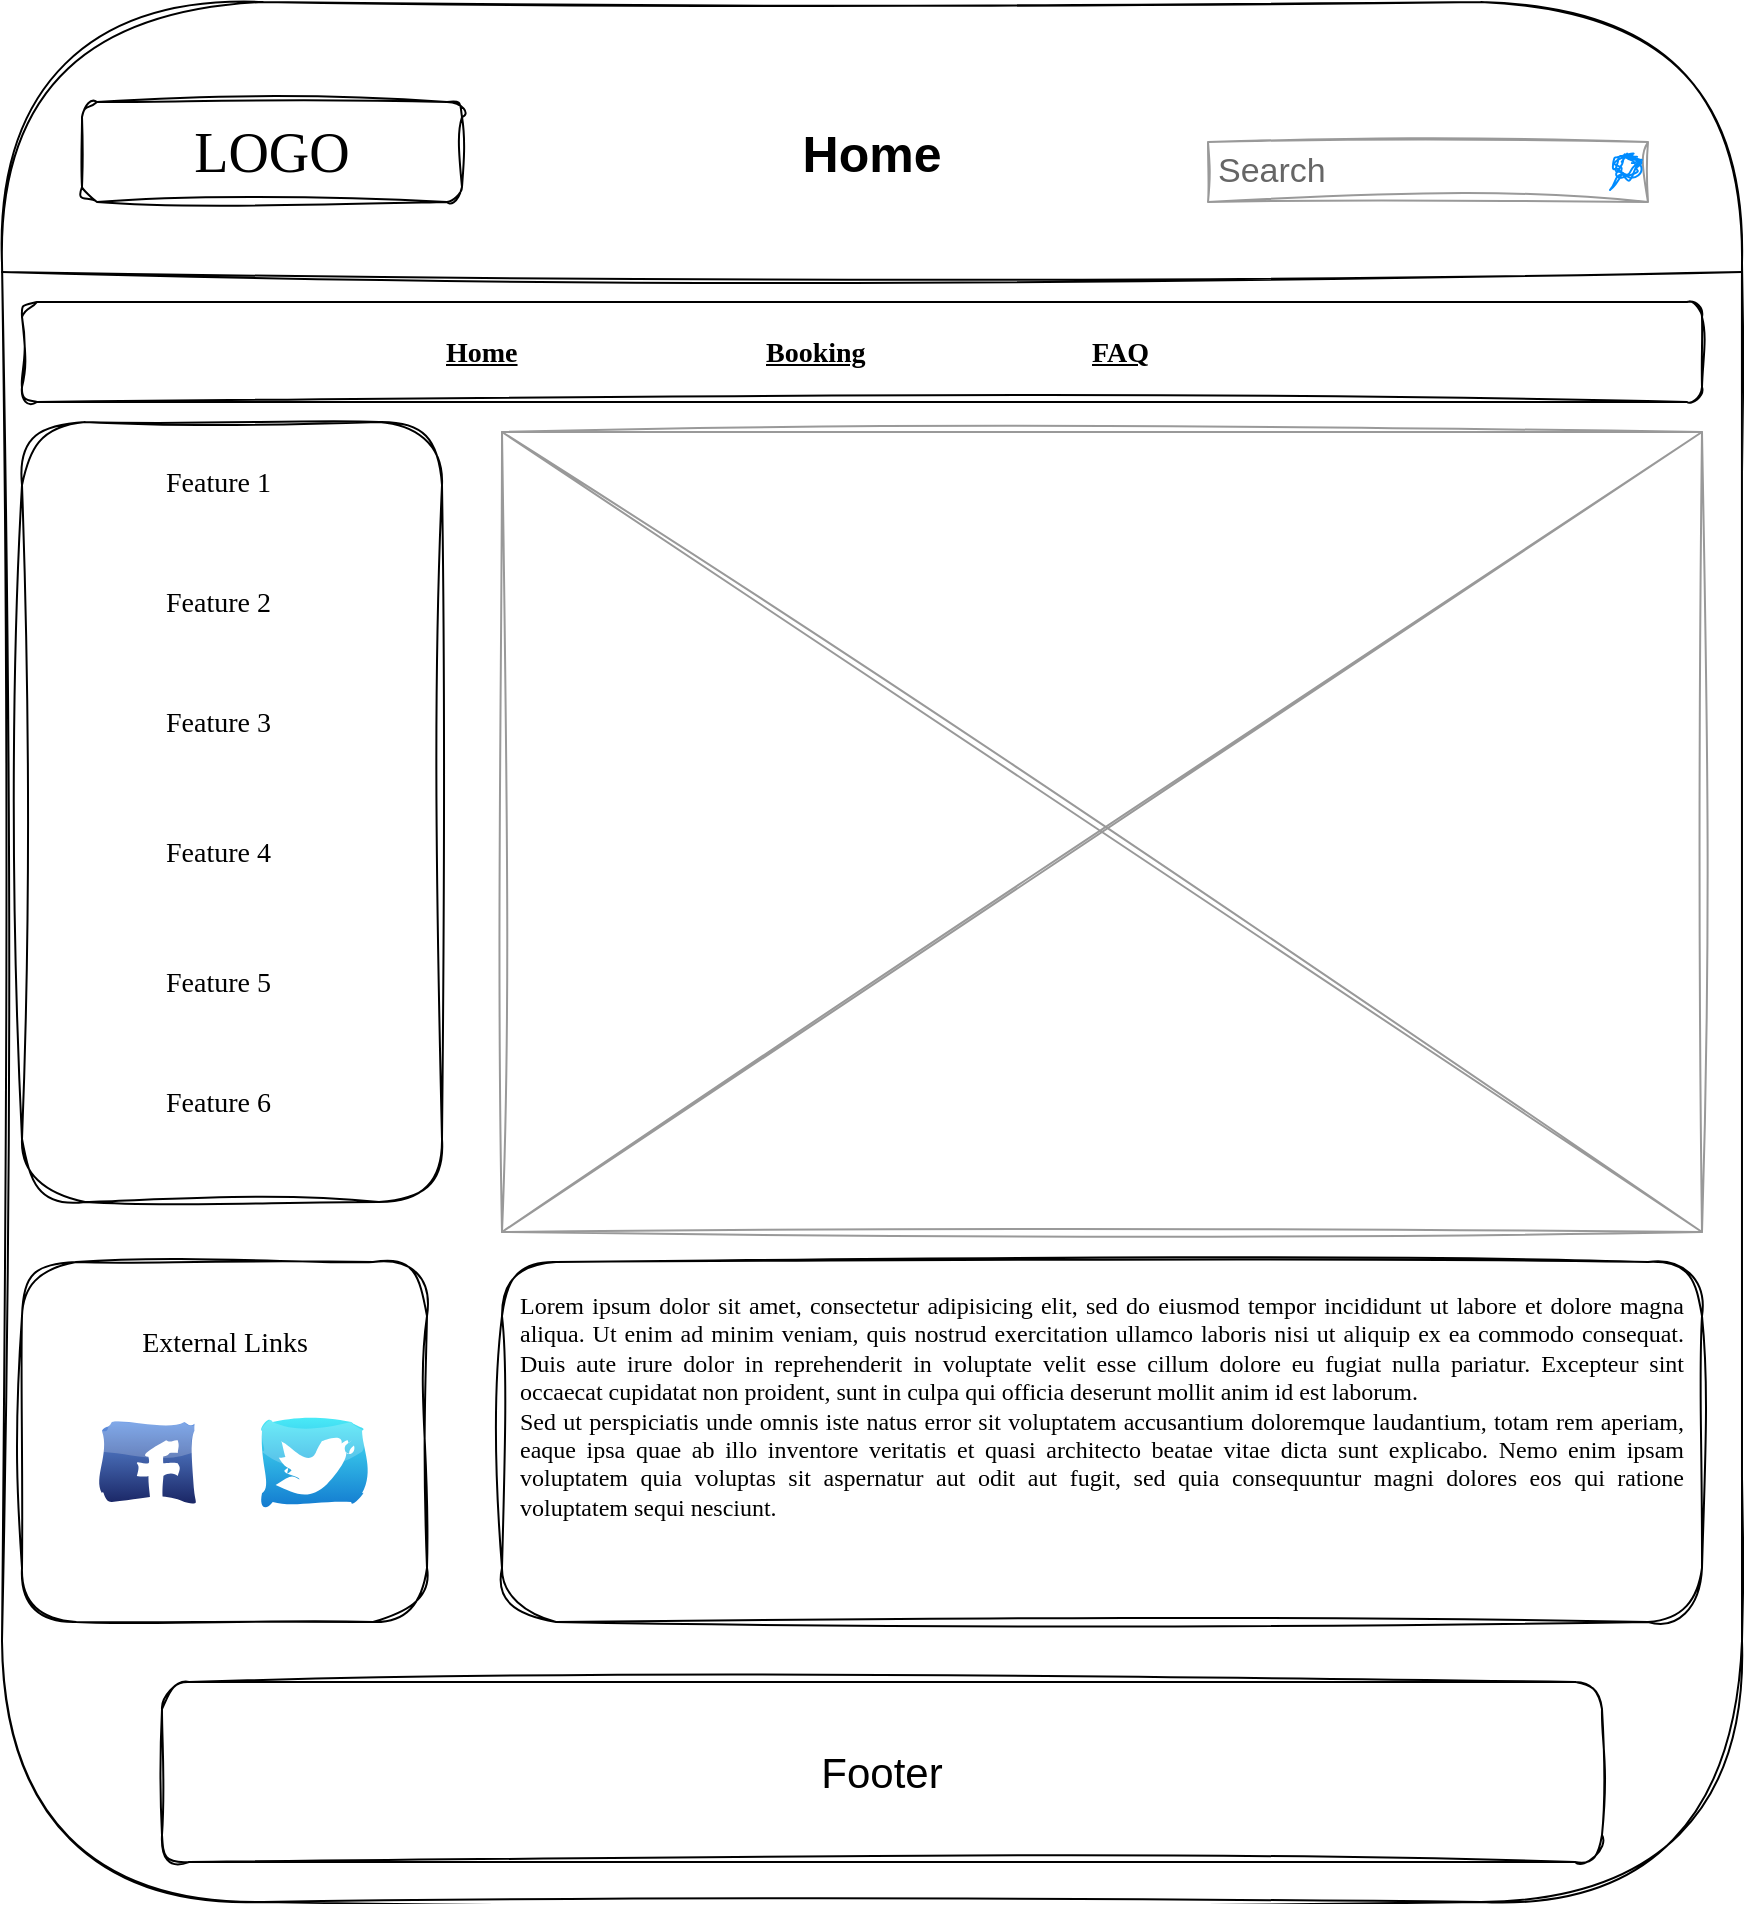 <mxfile version="26.0.2" pages="3">
  <diagram name="Home" id="XaC6Hz_LNAa9Y60NMfOU">
    <mxGraphModel dx="1180" dy="614" grid="1" gridSize="10" guides="1" tooltips="1" connect="1" arrows="1" fold="1" page="1" pageScale="1" pageWidth="1100" pageHeight="850" background="#ffffff" math="0" shadow="0">
      <root>
        <mxCell id="G28vyaHNpmjtpdS2QD_0-0" />
        <mxCell id="G28vyaHNpmjtpdS2QD_0-1" parent="G28vyaHNpmjtpdS2QD_0-0" />
        <mxCell id="G28vyaHNpmjtpdS2QD_0-2" value="" style="whiteSpace=wrap;html=1;rounded=1;shadow=0;labelBackgroundColor=none;strokeColor=#000000;strokeWidth=1;fillColor=none;fontFamily=Verdana;fontSize=12;fontColor=#000000;align=center;comic=1;glass=0;sketch=1;curveFitting=1;jiggle=2;" vertex="1" parent="G28vyaHNpmjtpdS2QD_0-1">
          <mxGeometry x="20" y="10" width="870" height="950" as="geometry" />
        </mxCell>
        <mxCell id="G28vyaHNpmjtpdS2QD_0-3" value="LOGO" style="whiteSpace=wrap;html=1;rounded=1;shadow=0;labelBackgroundColor=none;strokeWidth=1;fontFamily=Verdana;fontSize=28;align=center;comic=1;sketch=1;curveFitting=1;jiggle=2;" vertex="1" parent="G28vyaHNpmjtpdS2QD_0-1">
          <mxGeometry x="60" y="60" width="190" height="50" as="geometry" />
        </mxCell>
        <mxCell id="G28vyaHNpmjtpdS2QD_0-4" value="Search" style="strokeWidth=1;shadow=0;dashed=0;align=center;html=1;shape=mxgraph.mockup.forms.searchBox;strokeColor=#999999;mainText=;strokeColor2=#008cff;fontColor=#666666;fontSize=17;align=left;spacingLeft=3;rounded=1;labelBackgroundColor=none;comic=1;sketch=1;curveFitting=1;jiggle=2;" vertex="1" parent="G28vyaHNpmjtpdS2QD_0-1">
          <mxGeometry x="623" y="80" width="220" height="30" as="geometry" />
        </mxCell>
        <mxCell id="G28vyaHNpmjtpdS2QD_0-5" value="" style="line;strokeWidth=1;html=1;rounded=1;shadow=0;labelBackgroundColor=none;fillColor=none;fontFamily=Verdana;fontSize=14;fontColor=#000000;align=center;comic=1;sketch=1;curveFitting=1;jiggle=2;" vertex="1" parent="G28vyaHNpmjtpdS2QD_0-1">
          <mxGeometry x="20" y="140" width="870" height="10" as="geometry" />
        </mxCell>
        <mxCell id="G28vyaHNpmjtpdS2QD_0-6" value="" style="whiteSpace=wrap;html=1;rounded=1;shadow=0;labelBackgroundColor=none;strokeWidth=1;fillColor=none;fontFamily=Verdana;fontSize=12;align=center;comic=1;sketch=1;curveFitting=1;jiggle=2;" vertex="1" parent="G28vyaHNpmjtpdS2QD_0-1">
          <mxGeometry x="30" y="160" width="840" height="50" as="geometry" />
        </mxCell>
        <mxCell id="G28vyaHNpmjtpdS2QD_0-7" value="&lt;b&gt;&lt;u&gt;Home&lt;/u&gt;&lt;/b&gt;" style="text;html=1;points=[];align=left;verticalAlign=top;spacingTop=-4;fontSize=14;fontFamily=Verdana;rounded=1;sketch=1;curveFitting=1;jiggle=2;" vertex="1" parent="G28vyaHNpmjtpdS2QD_0-1">
          <mxGeometry x="240" y="175" width="60" height="20" as="geometry" />
        </mxCell>
        <mxCell id="G28vyaHNpmjtpdS2QD_0-8" value="&lt;b&gt;&lt;u&gt;Booking&lt;/u&gt;&lt;/b&gt;" style="text;html=1;points=[];align=left;verticalAlign=top;spacingTop=-4;fontSize=14;fontFamily=Verdana;rounded=1;sketch=1;curveFitting=1;jiggle=2;" vertex="1" parent="G28vyaHNpmjtpdS2QD_0-1">
          <mxGeometry x="400" y="175" width="60" height="20" as="geometry" />
        </mxCell>
        <mxCell id="G28vyaHNpmjtpdS2QD_0-9" value="&lt;b&gt;&lt;u&gt;FAQ&lt;/u&gt;&lt;/b&gt;" style="text;html=1;points=[];align=left;verticalAlign=top;spacingTop=-4;fontSize=14;fontFamily=Verdana;rounded=1;sketch=1;curveFitting=1;jiggle=2;" vertex="1" parent="G28vyaHNpmjtpdS2QD_0-1">
          <mxGeometry x="563" y="175" width="60" height="20" as="geometry" />
        </mxCell>
        <mxCell id="G28vyaHNpmjtpdS2QD_0-10" value="&lt;div style=&quot;text-align: justify&quot;&gt;&lt;span&gt;Lorem ipsum dolor sit amet, consectetur adipisicing elit, sed do eiusmod tempor incididunt ut labore et dolore magna aliqua. Ut enim ad minim veniam, quis nostrud exercitation ullamco laboris nisi ut aliquip ex ea commodo consequat. Duis aute irure dolor in reprehenderit in voluptate velit esse cillum dolore eu fugiat nulla pariatur. Excepteur sint occaecat cupidatat non proident, sunt in culpa qui officia deserunt mollit anim id est laborum.&lt;/span&gt;&lt;/div&gt;&lt;div style=&quot;text-align: justify&quot;&gt;&lt;span&gt;Sed ut perspiciatis unde omnis iste natus error sit voluptatem accusantium doloremque laudantium, totam rem aperiam, eaque ipsa quae ab illo inventore veritatis et quasi architecto beatae vitae dicta sunt explicabo. Nemo enim ipsam voluptatem quia voluptas sit aspernatur aut odit aut fugit, sed quia consequuntur magni dolores eos qui ratione voluptatem sequi nesciunt.&amp;nbsp;&lt;/span&gt;&lt;/div&gt;" style="whiteSpace=wrap;html=1;rounded=1;shadow=0;labelBackgroundColor=none;strokeWidth=1;fillColor=none;fontFamily=Verdana;fontSize=12;align=center;verticalAlign=top;spacing=10;comic=1;sketch=1;curveFitting=1;jiggle=2;" vertex="1" parent="G28vyaHNpmjtpdS2QD_0-1">
          <mxGeometry x="270" y="640" width="600" height="180" as="geometry" />
        </mxCell>
        <mxCell id="G28vyaHNpmjtpdS2QD_0-11" value="" style="verticalLabelPosition=bottom;shadow=0;dashed=0;align=center;html=1;verticalAlign=top;strokeWidth=1;shape=mxgraph.mockup.graphics.simpleIcon;strokeColor=#999999;rounded=1;labelBackgroundColor=none;fontFamily=Verdana;fontSize=14;fontColor=#000000;comic=1;sketch=1;curveFitting=1;jiggle=2;" vertex="1" parent="G28vyaHNpmjtpdS2QD_0-1">
          <mxGeometry x="270" y="225" width="600" height="400" as="geometry" />
        </mxCell>
        <mxCell id="G28vyaHNpmjtpdS2QD_0-12" value="" style="whiteSpace=wrap;html=1;rounded=1;shadow=0;labelBackgroundColor=none;strokeWidth=1;fillColor=none;fontFamily=Verdana;fontSize=12;align=center;comic=1;sketch=1;curveFitting=1;jiggle=2;" vertex="1" parent="G28vyaHNpmjtpdS2QD_0-1">
          <mxGeometry x="30" y="220" width="210" height="390" as="geometry" />
        </mxCell>
        <mxCell id="G28vyaHNpmjtpdS2QD_0-13" value="" style="whiteSpace=wrap;html=1;rounded=1;shadow=0;labelBackgroundColor=none;strokeWidth=1;fillColor=none;fontFamily=Verdana;fontSize=12;align=center;comic=1;sketch=1;curveFitting=1;jiggle=2;" vertex="1" parent="G28vyaHNpmjtpdS2QD_0-1">
          <mxGeometry x="30" y="640" width="202.5" height="180" as="geometry" />
        </mxCell>
        <mxCell id="G28vyaHNpmjtpdS2QD_0-14" value="External Links" style="text;html=1;points=[];align=center;verticalAlign=top;spacingTop=-4;fontSize=14;fontFamily=Verdana;rounded=1;sketch=1;curveFitting=1;jiggle=2;" vertex="1" parent="G28vyaHNpmjtpdS2QD_0-1">
          <mxGeometry x="46.25" y="670" width="170" height="20" as="geometry" />
        </mxCell>
        <mxCell id="G28vyaHNpmjtpdS2QD_0-15" value="Feature 1" style="text;html=1;points=[];align=left;verticalAlign=top;spacingTop=-4;fontSize=14;fontFamily=Verdana;rounded=1;sketch=1;curveFitting=1;jiggle=2;" vertex="1" parent="G28vyaHNpmjtpdS2QD_0-1">
          <mxGeometry x="100" y="240" width="170" height="20" as="geometry" />
        </mxCell>
        <mxCell id="G28vyaHNpmjtpdS2QD_0-16" value="Feature 2" style="text;html=1;points=[];align=left;verticalAlign=top;spacingTop=-4;fontSize=14;fontFamily=Verdana;rounded=1;sketch=1;curveFitting=1;jiggle=2;" vertex="1" parent="G28vyaHNpmjtpdS2QD_0-1">
          <mxGeometry x="100" y="300" width="170" height="20" as="geometry" />
        </mxCell>
        <mxCell id="G28vyaHNpmjtpdS2QD_0-17" value="Feature 3" style="text;html=1;points=[];align=left;verticalAlign=top;spacingTop=-4;fontSize=14;fontFamily=Verdana;rounded=1;sketch=1;curveFitting=1;jiggle=2;" vertex="1" parent="G28vyaHNpmjtpdS2QD_0-1">
          <mxGeometry x="100" y="360" width="170" height="20" as="geometry" />
        </mxCell>
        <mxCell id="G28vyaHNpmjtpdS2QD_0-18" value="Feature 4" style="text;html=1;points=[];align=left;verticalAlign=top;spacingTop=-4;fontSize=14;fontFamily=Verdana;rounded=1;sketch=1;curveFitting=1;jiggle=2;" vertex="1" parent="G28vyaHNpmjtpdS2QD_0-1">
          <mxGeometry x="100" y="425" width="170" height="20" as="geometry" />
        </mxCell>
        <mxCell id="G28vyaHNpmjtpdS2QD_0-19" value="Feature 5" style="text;html=1;points=[];align=left;verticalAlign=top;spacingTop=-4;fontSize=14;fontFamily=Verdana;rounded=1;sketch=1;curveFitting=1;jiggle=2;" vertex="1" parent="G28vyaHNpmjtpdS2QD_0-1">
          <mxGeometry x="100" y="490" width="170" height="20" as="geometry" />
        </mxCell>
        <mxCell id="G28vyaHNpmjtpdS2QD_0-20" value="Feature 6" style="text;html=1;points=[];align=left;verticalAlign=top;spacingTop=-4;fontSize=14;fontFamily=Verdana;rounded=1;sketch=1;curveFitting=1;jiggle=2;" vertex="1" parent="G28vyaHNpmjtpdS2QD_0-1">
          <mxGeometry x="100" y="550" width="170" height="20" as="geometry" />
        </mxCell>
        <mxCell id="G28vyaHNpmjtpdS2QD_0-21" value="" style="dashed=0;outlineConnect=0;html=1;align=center;labelPosition=center;verticalLabelPosition=bottom;verticalAlign=top;shape=mxgraph.webicons.facebook;fillColor=#6294E4;gradientColor=#1A2665;sketch=1;hachureGap=4;jiggle=2;curveFitting=1;fontFamily=Architects Daughter;fontSource=https%3A%2F%2Ffonts.googleapis.com%2Fcss%3Ffamily%3DArchitects%2BDaughter;" vertex="1" parent="G28vyaHNpmjtpdS2QD_0-1">
          <mxGeometry x="70" y="720" width="46.2" height="40" as="geometry" />
        </mxCell>
        <mxCell id="G28vyaHNpmjtpdS2QD_0-22" value="" style="dashed=0;outlineConnect=0;html=1;align=center;labelPosition=center;verticalLabelPosition=bottom;verticalAlign=top;shape=mxgraph.webicons.twitter;fillColor=#49EAF7;gradientColor=#137BD0;sketch=1;hachureGap=4;jiggle=2;curveFitting=1;fontFamily=Architects Daughter;fontSource=https%3A%2F%2Ffonts.googleapis.com%2Fcss%3Ffamily%3DArchitects%2BDaughter;" vertex="1" parent="G28vyaHNpmjtpdS2QD_0-1">
          <mxGeometry x="150" y="720" width="50" height="40" as="geometry" />
        </mxCell>
        <mxCell id="G28vyaHNpmjtpdS2QD_0-23" value="&lt;font style=&quot;font-size: 21px;&quot; face=&quot;Helvetica&quot;&gt;Footer&lt;/font&gt;" style="rounded=1;whiteSpace=wrap;html=1;sketch=1;hachureGap=4;jiggle=2;curveFitting=1;fontFamily=Architects Daughter;fontSource=https%3A%2F%2Ffonts.googleapis.com%2Fcss%3Ffamily%3DArchitects%2BDaughter;labelBackgroundColor=default;" vertex="1" parent="G28vyaHNpmjtpdS2QD_0-1">
          <mxGeometry x="100" y="850" width="720" height="90" as="geometry" />
        </mxCell>
        <mxCell id="1MUycTAKdErkdJ3vbtHh-1" value="&lt;b&gt;&lt;font face=&quot;Helvetica&quot; style=&quot;font-size: 25px;&quot;&gt;Home&lt;/font&gt;&lt;/b&gt;" style="text;html=1;align=center;verticalAlign=middle;whiteSpace=wrap;rounded=0;fontFamily=Architects Daughter;fontSource=https%3A%2F%2Ffonts.googleapis.com%2Fcss%3Ffamily%3DArchitects%2BDaughter;" vertex="1" parent="G28vyaHNpmjtpdS2QD_0-1">
          <mxGeometry x="425" y="70" width="60" height="30" as="geometry" />
        </mxCell>
      </root>
    </mxGraphModel>
  </diagram>
  <diagram name="Booking" id="ecpFDV5zq_bgZKUu9k1b">
    <mxGraphModel dx="1180" dy="614" grid="1" gridSize="10" guides="1" tooltips="1" connect="1" arrows="1" fold="1" page="1" pageScale="1" pageWidth="1100" pageHeight="850" background="none" math="0" shadow="0">
      <root>
        <mxCell id="sIYdz7hHv7Ddc4teHXMI-0" />
        <mxCell id="sIYdz7hHv7Ddc4teHXMI-1" parent="sIYdz7hHv7Ddc4teHXMI-0" />
        <mxCell id="sIYdz7hHv7Ddc4teHXMI-2" value="" style="whiteSpace=wrap;html=1;rounded=1;shadow=0;labelBackgroundColor=none;strokeColor=#000000;strokeWidth=1;fillColor=none;fontFamily=Verdana;fontSize=12;fontColor=#000000;align=center;comic=1;glass=0;sketch=1;curveFitting=1;jiggle=2;" vertex="1" parent="sIYdz7hHv7Ddc4teHXMI-1">
          <mxGeometry x="20" y="10" width="870" height="950" as="geometry" />
        </mxCell>
        <mxCell id="sIYdz7hHv7Ddc4teHXMI-3" value="LOGO" style="whiteSpace=wrap;html=1;rounded=1;shadow=0;labelBackgroundColor=none;strokeWidth=1;fontFamily=Verdana;fontSize=28;align=center;comic=1;sketch=1;curveFitting=1;jiggle=2;" vertex="1" parent="sIYdz7hHv7Ddc4teHXMI-1">
          <mxGeometry x="60" y="60" width="190" height="50" as="geometry" />
        </mxCell>
        <mxCell id="sIYdz7hHv7Ddc4teHXMI-4" value="Search" style="strokeWidth=1;shadow=0;dashed=0;align=center;html=1;shape=mxgraph.mockup.forms.searchBox;strokeColor=#999999;mainText=;strokeColor2=#008cff;fontColor=#666666;fontSize=17;align=left;spacingLeft=3;rounded=1;labelBackgroundColor=none;comic=1;sketch=1;curveFitting=1;jiggle=2;" vertex="1" parent="sIYdz7hHv7Ddc4teHXMI-1">
          <mxGeometry x="623" y="80" width="220" height="30" as="geometry" />
        </mxCell>
        <mxCell id="sIYdz7hHv7Ddc4teHXMI-5" value="" style="line;strokeWidth=1;html=1;rounded=1;shadow=0;labelBackgroundColor=none;fillColor=none;fontFamily=Verdana;fontSize=14;fontColor=#000000;align=center;comic=1;sketch=1;curveFitting=1;jiggle=2;" vertex="1" parent="sIYdz7hHv7Ddc4teHXMI-1">
          <mxGeometry x="20" y="140" width="870" height="10" as="geometry" />
        </mxCell>
        <mxCell id="sIYdz7hHv7Ddc4teHXMI-6" value="" style="whiteSpace=wrap;html=1;rounded=1;shadow=0;labelBackgroundColor=none;strokeWidth=1;fillColor=none;fontFamily=Verdana;fontSize=12;align=center;comic=1;sketch=1;curveFitting=1;jiggle=2;" vertex="1" parent="sIYdz7hHv7Ddc4teHXMI-1">
          <mxGeometry x="30" y="160" width="840" height="50" as="geometry" />
        </mxCell>
        <mxCell id="sIYdz7hHv7Ddc4teHXMI-7" value="&lt;b&gt;&lt;u&gt;Home&lt;/u&gt;&lt;/b&gt;" style="text;html=1;points=[];align=left;verticalAlign=top;spacingTop=-4;fontSize=14;fontFamily=Verdana;rounded=1;sketch=1;curveFitting=1;jiggle=2;" vertex="1" parent="sIYdz7hHv7Ddc4teHXMI-1">
          <mxGeometry x="240" y="175" width="60" height="20" as="geometry" />
        </mxCell>
        <mxCell id="sIYdz7hHv7Ddc4teHXMI-8" value="&lt;b&gt;&lt;u&gt;Booking&lt;/u&gt;&lt;/b&gt;" style="text;html=1;points=[];align=left;verticalAlign=top;spacingTop=-4;fontSize=14;fontFamily=Verdana;rounded=1;sketch=1;curveFitting=1;jiggle=2;" vertex="1" parent="sIYdz7hHv7Ddc4teHXMI-1">
          <mxGeometry x="400" y="175" width="60" height="20" as="geometry" />
        </mxCell>
        <mxCell id="sIYdz7hHv7Ddc4teHXMI-9" value="&lt;b&gt;&lt;u&gt;FAQ&lt;/u&gt;&lt;/b&gt;" style="text;html=1;points=[];align=left;verticalAlign=top;spacingTop=-4;fontSize=14;fontFamily=Verdana;rounded=1;sketch=1;curveFitting=1;jiggle=2;" vertex="1" parent="sIYdz7hHv7Ddc4teHXMI-1">
          <mxGeometry x="563" y="175" width="60" height="20" as="geometry" />
        </mxCell>
        <mxCell id="sIYdz7hHv7Ddc4teHXMI-10" value="&lt;div style=&quot;text-align: justify&quot;&gt;&lt;span&gt;Lorem ipsum dolor sit amet, consectetur adipisicing elit, sed do eiusmod tempor incididunt ut labore et dolore magna aliqua. Ut enim ad minim veniam, quis nostrud exercitation ullamco laboris nisi ut aliquip ex ea commodo consequat. Duis aute irure dolor in reprehenderit in voluptate velit esse cillum dolore eu fugiat nulla pariatur. Excepteur sint occaecat cupidatat non proident, sunt in culpa qui officia deserunt mollit anim id est laborum.&lt;/span&gt;&lt;/div&gt;&lt;div style=&quot;text-align: justify&quot;&gt;&lt;span&gt;Sed ut perspiciatis unde omnis iste natus error sit voluptatem accusantium doloremque laudantium, totam rem aperiam, eaque ipsa quae ab illo inventore veritatis et quasi architecto beatae vitae dicta sunt explicabo. Nemo enim ipsam voluptatem quia voluptas sit aspernatur aut odit aut fugit, sed quia consequuntur magni dolores eos qui ratione voluptatem sequi nesciunt.&amp;nbsp;&lt;/span&gt;&lt;/div&gt;" style="whiteSpace=wrap;html=1;rounded=1;shadow=0;labelBackgroundColor=none;strokeWidth=1;fillColor=none;fontFamily=Verdana;fontSize=12;align=center;verticalAlign=top;spacing=10;comic=1;sketch=1;curveFitting=1;jiggle=2;" vertex="1" parent="sIYdz7hHv7Ddc4teHXMI-1">
          <mxGeometry x="270" y="640" width="600" height="180" as="geometry" />
        </mxCell>
        <mxCell id="sIYdz7hHv7Ddc4teHXMI-11" value="" style="verticalLabelPosition=bottom;shadow=0;dashed=0;align=center;html=1;verticalAlign=top;strokeWidth=1;shape=mxgraph.mockup.graphics.simpleIcon;strokeColor=#999999;rounded=1;labelBackgroundColor=none;fontFamily=Verdana;fontSize=14;fontColor=#000000;comic=1;sketch=1;curveFitting=1;jiggle=2;" vertex="1" parent="sIYdz7hHv7Ddc4teHXMI-1">
          <mxGeometry x="270" y="225" width="600" height="400" as="geometry" />
        </mxCell>
        <mxCell id="sIYdz7hHv7Ddc4teHXMI-12" value="" style="whiteSpace=wrap;html=1;rounded=1;shadow=0;labelBackgroundColor=none;strokeWidth=1;fillColor=none;fontFamily=Verdana;fontSize=12;align=center;comic=1;sketch=1;curveFitting=1;jiggle=2;" vertex="1" parent="sIYdz7hHv7Ddc4teHXMI-1">
          <mxGeometry x="30" y="220" width="210" height="390" as="geometry" />
        </mxCell>
        <mxCell id="sIYdz7hHv7Ddc4teHXMI-13" value="" style="whiteSpace=wrap;html=1;rounded=1;shadow=0;labelBackgroundColor=none;strokeWidth=1;fillColor=none;fontFamily=Verdana;fontSize=12;align=center;comic=1;sketch=1;curveFitting=1;jiggle=2;" vertex="1" parent="sIYdz7hHv7Ddc4teHXMI-1">
          <mxGeometry x="30" y="640" width="202.5" height="180" as="geometry" />
        </mxCell>
        <mxCell id="sIYdz7hHv7Ddc4teHXMI-14" value="External Links" style="text;html=1;points=[];align=center;verticalAlign=top;spacingTop=-4;fontSize=14;fontFamily=Verdana;rounded=1;sketch=1;curveFitting=1;jiggle=2;" vertex="1" parent="sIYdz7hHv7Ddc4teHXMI-1">
          <mxGeometry x="46.25" y="670" width="170" height="20" as="geometry" />
        </mxCell>
        <mxCell id="sIYdz7hHv7Ddc4teHXMI-15" value="Feature 1" style="text;html=1;points=[];align=left;verticalAlign=top;spacingTop=-4;fontSize=14;fontFamily=Verdana;rounded=1;sketch=1;curveFitting=1;jiggle=2;" vertex="1" parent="sIYdz7hHv7Ddc4teHXMI-1">
          <mxGeometry x="100" y="270" width="170" height="20" as="geometry" />
        </mxCell>
        <mxCell id="sIYdz7hHv7Ddc4teHXMI-16" value="Feature 2" style="text;html=1;points=[];align=left;verticalAlign=top;spacingTop=-4;fontSize=14;fontFamily=Verdana;rounded=1;sketch=1;curveFitting=1;jiggle=2;" vertex="1" parent="sIYdz7hHv7Ddc4teHXMI-1">
          <mxGeometry x="100" y="330" width="170" height="20" as="geometry" />
        </mxCell>
        <mxCell id="sIYdz7hHv7Ddc4teHXMI-17" value="Feature 3" style="text;html=1;points=[];align=left;verticalAlign=top;spacingTop=-4;fontSize=14;fontFamily=Verdana;rounded=1;sketch=1;curveFitting=1;jiggle=2;" vertex="1" parent="sIYdz7hHv7Ddc4teHXMI-1">
          <mxGeometry x="100" y="390" width="170" height="20" as="geometry" />
        </mxCell>
        <mxCell id="sIYdz7hHv7Ddc4teHXMI-18" value="Feature 4" style="text;html=1;points=[];align=left;verticalAlign=top;spacingTop=-4;fontSize=14;fontFamily=Verdana;rounded=1;sketch=1;curveFitting=1;jiggle=2;" vertex="1" parent="sIYdz7hHv7Ddc4teHXMI-1">
          <mxGeometry x="100" y="450" width="170" height="20" as="geometry" />
        </mxCell>
        <mxCell id="sIYdz7hHv7Ddc4teHXMI-19" value="Feature 5" style="text;html=1;points=[];align=left;verticalAlign=top;spacingTop=-4;fontSize=14;fontFamily=Verdana;rounded=1;sketch=1;curveFitting=1;jiggle=2;" vertex="1" parent="sIYdz7hHv7Ddc4teHXMI-1">
          <mxGeometry x="100" y="510" width="170" height="20" as="geometry" />
        </mxCell>
        <mxCell id="sIYdz7hHv7Ddc4teHXMI-20" value="Feature 6" style="text;html=1;points=[];align=left;verticalAlign=top;spacingTop=-4;fontSize=14;fontFamily=Verdana;rounded=1;sketch=1;curveFitting=1;jiggle=2;" vertex="1" parent="sIYdz7hHv7Ddc4teHXMI-1">
          <mxGeometry x="100" y="560" width="170" height="20" as="geometry" />
        </mxCell>
        <mxCell id="sIYdz7hHv7Ddc4teHXMI-21" value="" style="dashed=0;outlineConnect=0;html=1;align=center;labelPosition=center;verticalLabelPosition=bottom;verticalAlign=top;shape=mxgraph.webicons.facebook;fillColor=#6294E4;gradientColor=#1A2665;sketch=1;hachureGap=4;jiggle=2;curveFitting=1;fontFamily=Architects Daughter;fontSource=https%3A%2F%2Ffonts.googleapis.com%2Fcss%3Ffamily%3DArchitects%2BDaughter;" vertex="1" parent="sIYdz7hHv7Ddc4teHXMI-1">
          <mxGeometry x="70" y="720" width="46.2" height="40" as="geometry" />
        </mxCell>
        <mxCell id="sIYdz7hHv7Ddc4teHXMI-22" value="" style="dashed=0;outlineConnect=0;html=1;align=center;labelPosition=center;verticalLabelPosition=bottom;verticalAlign=top;shape=mxgraph.webicons.twitter;fillColor=#49EAF7;gradientColor=#137BD0;sketch=1;hachureGap=4;jiggle=2;curveFitting=1;fontFamily=Architects Daughter;fontSource=https%3A%2F%2Ffonts.googleapis.com%2Fcss%3Ffamily%3DArchitects%2BDaughter;" vertex="1" parent="sIYdz7hHv7Ddc4teHXMI-1">
          <mxGeometry x="150" y="720" width="50" height="40" as="geometry" />
        </mxCell>
        <mxCell id="sIYdz7hHv7Ddc4teHXMI-23" value="&lt;font style=&quot;font-size: 21px;&quot; face=&quot;Helvetica&quot;&gt;Footer&lt;/font&gt;" style="rounded=1;whiteSpace=wrap;html=1;sketch=1;hachureGap=4;jiggle=2;curveFitting=1;fontFamily=Architects Daughter;fontSource=https%3A%2F%2Ffonts.googleapis.com%2Fcss%3Ffamily%3DArchitects%2BDaughter;labelBackgroundColor=default;" vertex="1" parent="sIYdz7hHv7Ddc4teHXMI-1">
          <mxGeometry x="100" y="850" width="720" height="90" as="geometry" />
        </mxCell>
        <mxCell id="LJ6HsYNZyACuEBBrMEJc-1" value="&lt;font face=&quot;Helvetica&quot; style=&quot;font-size: 25px;&quot;&gt;&lt;b&gt;Booking/Lodging&lt;/b&gt;&lt;/font&gt;" style="text;html=1;align=center;verticalAlign=middle;whiteSpace=wrap;rounded=0;fontFamily=Architects Daughter;fontSource=https%3A%2F%2Ffonts.googleapis.com%2Fcss%3Ffamily%3DArchitects%2BDaughter;" vertex="1" parent="sIYdz7hHv7Ddc4teHXMI-1">
          <mxGeometry x="340" y="60" width="220" height="60" as="geometry" />
        </mxCell>
      </root>
    </mxGraphModel>
  </diagram>
  <diagram name="FAQ" id="wX3lb_mPlquqtfS2BSp9">
    <mxGraphModel dx="1180" dy="614" grid="1" gridSize="10" guides="1" tooltips="1" connect="1" arrows="1" fold="1" page="1" pageScale="1" pageWidth="1100" pageHeight="850" background="none" math="0" shadow="0">
      <root>
        <mxCell id="jcyUQOxYpNNV1roCOC1K-0" />
        <mxCell id="jcyUQOxYpNNV1roCOC1K-1" parent="jcyUQOxYpNNV1roCOC1K-0" />
        <mxCell id="jcyUQOxYpNNV1roCOC1K-2" value="" style="whiteSpace=wrap;html=1;rounded=1;shadow=0;labelBackgroundColor=none;strokeColor=#000000;strokeWidth=1;fillColor=none;fontFamily=Verdana;fontSize=12;fontColor=#000000;align=center;comic=1;glass=0;sketch=1;curveFitting=1;jiggle=2;" vertex="1" parent="jcyUQOxYpNNV1roCOC1K-1">
          <mxGeometry x="20" y="10" width="870" height="950" as="geometry" />
        </mxCell>
        <mxCell id="jcyUQOxYpNNV1roCOC1K-3" value="LOGO" style="whiteSpace=wrap;html=1;rounded=1;shadow=0;labelBackgroundColor=none;strokeWidth=1;fontFamily=Verdana;fontSize=28;align=center;comic=1;sketch=1;curveFitting=1;jiggle=2;" vertex="1" parent="jcyUQOxYpNNV1roCOC1K-1">
          <mxGeometry x="60" y="60" width="190" height="50" as="geometry" />
        </mxCell>
        <mxCell id="jcyUQOxYpNNV1roCOC1K-4" value="Search" style="strokeWidth=1;shadow=0;dashed=0;align=center;html=1;shape=mxgraph.mockup.forms.searchBox;strokeColor=#999999;mainText=;strokeColor2=#008cff;fontColor=#666666;fontSize=17;align=left;spacingLeft=3;rounded=1;labelBackgroundColor=none;comic=1;sketch=1;curveFitting=1;jiggle=2;" vertex="1" parent="jcyUQOxYpNNV1roCOC1K-1">
          <mxGeometry x="623" y="80" width="220" height="30" as="geometry" />
        </mxCell>
        <mxCell id="jcyUQOxYpNNV1roCOC1K-9" value="" style="line;strokeWidth=1;html=1;rounded=1;shadow=0;labelBackgroundColor=none;fillColor=none;fontFamily=Verdana;fontSize=14;fontColor=#000000;align=center;comic=1;sketch=1;curveFitting=1;jiggle=2;" vertex="1" parent="jcyUQOxYpNNV1roCOC1K-1">
          <mxGeometry x="20" y="140" width="870" height="10" as="geometry" />
        </mxCell>
        <mxCell id="jcyUQOxYpNNV1roCOC1K-10" value="" style="whiteSpace=wrap;html=1;rounded=1;shadow=0;labelBackgroundColor=none;strokeWidth=1;fillColor=none;fontFamily=Verdana;fontSize=12;align=center;comic=1;sketch=1;curveFitting=1;jiggle=2;" vertex="1" parent="jcyUQOxYpNNV1roCOC1K-1">
          <mxGeometry x="30" y="160" width="840" height="50" as="geometry" />
        </mxCell>
        <mxCell id="jcyUQOxYpNNV1roCOC1K-11" value="&lt;b&gt;&lt;u&gt;Home&lt;/u&gt;&lt;/b&gt;" style="text;html=1;points=[];align=left;verticalAlign=top;spacingTop=-4;fontSize=14;fontFamily=Verdana;rounded=1;sketch=1;curveFitting=1;jiggle=2;" vertex="1" parent="jcyUQOxYpNNV1roCOC1K-1">
          <mxGeometry x="240" y="175" width="60" height="20" as="geometry" />
        </mxCell>
        <mxCell id="jcyUQOxYpNNV1roCOC1K-12" value="&lt;b&gt;&lt;u&gt;Booking&lt;/u&gt;&lt;/b&gt;" style="text;html=1;points=[];align=left;verticalAlign=top;spacingTop=-4;fontSize=14;fontFamily=Verdana;rounded=1;sketch=1;curveFitting=1;jiggle=2;" vertex="1" parent="jcyUQOxYpNNV1roCOC1K-1">
          <mxGeometry x="400" y="175" width="60" height="20" as="geometry" />
        </mxCell>
        <mxCell id="jcyUQOxYpNNV1roCOC1K-13" value="&lt;b&gt;&lt;u&gt;FAQ&lt;/u&gt;&lt;/b&gt;" style="text;html=1;points=[];align=left;verticalAlign=top;spacingTop=-4;fontSize=14;fontFamily=Verdana;rounded=1;sketch=1;curveFitting=1;jiggle=2;" vertex="1" parent="jcyUQOxYpNNV1roCOC1K-1">
          <mxGeometry x="563" y="175" width="60" height="20" as="geometry" />
        </mxCell>
        <mxCell id="jcyUQOxYpNNV1roCOC1K-14" value="&lt;div style=&quot;text-align: justify&quot;&gt;&lt;span&gt;Lorem ipsum dolor sit amet, consectetur adipisicing elit, sed do eiusmod tempor incididunt ut labore et dolore magna aliqua. Ut enim ad minim veniam, quis nostrud exercitation ullamco laboris nisi ut aliquip ex ea commodo consequat. Duis aute irure dolor in reprehenderit in voluptate velit esse cillum dolore eu fugiat nulla pariatur. Excepteur sint occaecat cupidatat non proident, sunt in culpa qui officia deserunt mollit anim id est laborum.&lt;/span&gt;&lt;/div&gt;&lt;div style=&quot;text-align: justify&quot;&gt;&lt;span&gt;Sed ut perspiciatis unde omnis iste natus error sit voluptatem accusantium doloremque laudantium, totam rem aperiam, eaque ipsa quae ab illo inventore veritatis et quasi architecto beatae vitae dicta sunt explicabo. Nemo enim ipsam voluptatem quia voluptas sit aspernatur aut odit aut fugit, sed quia consequuntur magni dolores eos qui ratione voluptatem sequi nesciunt.&amp;nbsp;&lt;/span&gt;&lt;/div&gt;" style="whiteSpace=wrap;html=1;rounded=1;shadow=0;labelBackgroundColor=none;strokeWidth=1;fillColor=none;fontFamily=Verdana;fontSize=12;align=center;verticalAlign=top;spacing=10;comic=1;sketch=1;curveFitting=1;jiggle=2;" vertex="1" parent="jcyUQOxYpNNV1roCOC1K-1">
          <mxGeometry x="270" y="640" width="600" height="180" as="geometry" />
        </mxCell>
        <mxCell id="jcyUQOxYpNNV1roCOC1K-15" value="" style="verticalLabelPosition=bottom;shadow=0;dashed=0;align=center;html=1;verticalAlign=top;strokeWidth=1;shape=mxgraph.mockup.graphics.simpleIcon;strokeColor=#999999;rounded=1;labelBackgroundColor=none;fontFamily=Verdana;fontSize=14;fontColor=#000000;comic=1;sketch=1;curveFitting=1;jiggle=2;" vertex="1" parent="jcyUQOxYpNNV1roCOC1K-1">
          <mxGeometry x="270" y="225" width="600" height="400" as="geometry" />
        </mxCell>
        <mxCell id="jcyUQOxYpNNV1roCOC1K-16" value="" style="whiteSpace=wrap;html=1;rounded=1;shadow=0;labelBackgroundColor=none;strokeWidth=1;fillColor=none;fontFamily=Verdana;fontSize=12;align=center;comic=1;sketch=1;curveFitting=1;jiggle=2;" vertex="1" parent="jcyUQOxYpNNV1roCOC1K-1">
          <mxGeometry x="30" y="220" width="210" height="390" as="geometry" />
        </mxCell>
        <mxCell id="jcyUQOxYpNNV1roCOC1K-17" value="" style="whiteSpace=wrap;html=1;rounded=1;shadow=0;labelBackgroundColor=none;strokeWidth=1;fillColor=none;fontFamily=Verdana;fontSize=12;align=center;comic=1;sketch=1;curveFitting=1;jiggle=2;" vertex="1" parent="jcyUQOxYpNNV1roCOC1K-1">
          <mxGeometry x="30" y="640" width="202.5" height="180" as="geometry" />
        </mxCell>
        <mxCell id="jcyUQOxYpNNV1roCOC1K-21" value="External Links" style="text;html=1;points=[];align=center;verticalAlign=top;spacingTop=-4;fontSize=14;fontFamily=Verdana;rounded=1;sketch=1;curveFitting=1;jiggle=2;" vertex="1" parent="jcyUQOxYpNNV1roCOC1K-1">
          <mxGeometry x="46.25" y="670" width="170" height="20" as="geometry" />
        </mxCell>
        <mxCell id="jcyUQOxYpNNV1roCOC1K-22" value="Feature 1" style="text;html=1;points=[];align=left;verticalAlign=top;spacingTop=-4;fontSize=14;fontFamily=Verdana;rounded=1;sketch=1;curveFitting=1;jiggle=2;" vertex="1" parent="jcyUQOxYpNNV1roCOC1K-1">
          <mxGeometry x="100" y="260" width="170" height="20" as="geometry" />
        </mxCell>
        <mxCell id="jcyUQOxYpNNV1roCOC1K-23" value="Feature 2" style="text;html=1;points=[];align=left;verticalAlign=top;spacingTop=-4;fontSize=14;fontFamily=Verdana;rounded=1;sketch=1;curveFitting=1;jiggle=2;" vertex="1" parent="jcyUQOxYpNNV1roCOC1K-1">
          <mxGeometry x="100" y="310" width="170" height="20" as="geometry" />
        </mxCell>
        <mxCell id="jcyUQOxYpNNV1roCOC1K-24" value="Feature 3" style="text;html=1;points=[];align=left;verticalAlign=top;spacingTop=-4;fontSize=14;fontFamily=Verdana;rounded=1;sketch=1;curveFitting=1;jiggle=2;" vertex="1" parent="jcyUQOxYpNNV1roCOC1K-1">
          <mxGeometry x="100" y="370" width="170" height="20" as="geometry" />
        </mxCell>
        <mxCell id="jcyUQOxYpNNV1roCOC1K-25" value="Feature 4" style="text;html=1;points=[];align=left;verticalAlign=top;spacingTop=-4;fontSize=14;fontFamily=Verdana;rounded=1;sketch=1;curveFitting=1;jiggle=2;" vertex="1" parent="jcyUQOxYpNNV1roCOC1K-1">
          <mxGeometry x="100" y="425" width="170" height="20" as="geometry" />
        </mxCell>
        <mxCell id="jcyUQOxYpNNV1roCOC1K-26" value="Feature 5" style="text;html=1;points=[];align=left;verticalAlign=top;spacingTop=-4;fontSize=14;fontFamily=Verdana;rounded=1;sketch=1;curveFitting=1;jiggle=2;" vertex="1" parent="jcyUQOxYpNNV1roCOC1K-1">
          <mxGeometry x="100" y="490" width="170" height="20" as="geometry" />
        </mxCell>
        <mxCell id="jcyUQOxYpNNV1roCOC1K-27" value="Feature 6" style="text;html=1;points=[];align=left;verticalAlign=top;spacingTop=-4;fontSize=14;fontFamily=Verdana;rounded=1;sketch=1;curveFitting=1;jiggle=2;" vertex="1" parent="jcyUQOxYpNNV1roCOC1K-1">
          <mxGeometry x="100" y="550" width="170" height="20" as="geometry" />
        </mxCell>
        <mxCell id="jcyUQOxYpNNV1roCOC1K-28" value="" style="dashed=0;outlineConnect=0;html=1;align=center;labelPosition=center;verticalLabelPosition=bottom;verticalAlign=top;shape=mxgraph.webicons.facebook;fillColor=#6294E4;gradientColor=#1A2665;sketch=1;hachureGap=4;jiggle=2;curveFitting=1;fontFamily=Architects Daughter;fontSource=https%3A%2F%2Ffonts.googleapis.com%2Fcss%3Ffamily%3DArchitects%2BDaughter;" vertex="1" parent="jcyUQOxYpNNV1roCOC1K-1">
          <mxGeometry x="70" y="720" width="46.2" height="40" as="geometry" />
        </mxCell>
        <mxCell id="jcyUQOxYpNNV1roCOC1K-29" value="" style="dashed=0;outlineConnect=0;html=1;align=center;labelPosition=center;verticalLabelPosition=bottom;verticalAlign=top;shape=mxgraph.webicons.twitter;fillColor=#49EAF7;gradientColor=#137BD0;sketch=1;hachureGap=4;jiggle=2;curveFitting=1;fontFamily=Architects Daughter;fontSource=https%3A%2F%2Ffonts.googleapis.com%2Fcss%3Ffamily%3DArchitects%2BDaughter;" vertex="1" parent="jcyUQOxYpNNV1roCOC1K-1">
          <mxGeometry x="150" y="720" width="50" height="40" as="geometry" />
        </mxCell>
        <mxCell id="79GLvuGJLoyExJYYmUVE-1" value="&lt;font style=&quot;font-size: 21px;&quot; face=&quot;Helvetica&quot;&gt;Footer&lt;/font&gt;" style="rounded=1;whiteSpace=wrap;html=1;sketch=1;hachureGap=4;jiggle=2;curveFitting=1;fontFamily=Architects Daughter;fontSource=https%3A%2F%2Ffonts.googleapis.com%2Fcss%3Ffamily%3DArchitects%2BDaughter;labelBackgroundColor=default;" vertex="1" parent="jcyUQOxYpNNV1roCOC1K-1">
          <mxGeometry x="100" y="850" width="720" height="90" as="geometry" />
        </mxCell>
        <mxCell id="B0hLlv1X5zwQi5RCfgXa-0" value="&lt;font face=&quot;Helvetica&quot; style=&quot;font-size: 25px;&quot;&gt;&lt;b&gt;FAQ&lt;/b&gt;&lt;/font&gt;" style="text;html=1;align=center;verticalAlign=middle;whiteSpace=wrap;rounded=0;fontFamily=Architects Daughter;fontSource=https%3A%2F%2Ffonts.googleapis.com%2Fcss%3Ffamily%3DArchitects%2BDaughter;" vertex="1" parent="jcyUQOxYpNNV1roCOC1K-1">
          <mxGeometry x="360" y="50" width="160" height="60" as="geometry" />
        </mxCell>
      </root>
    </mxGraphModel>
  </diagram>
</mxfile>
